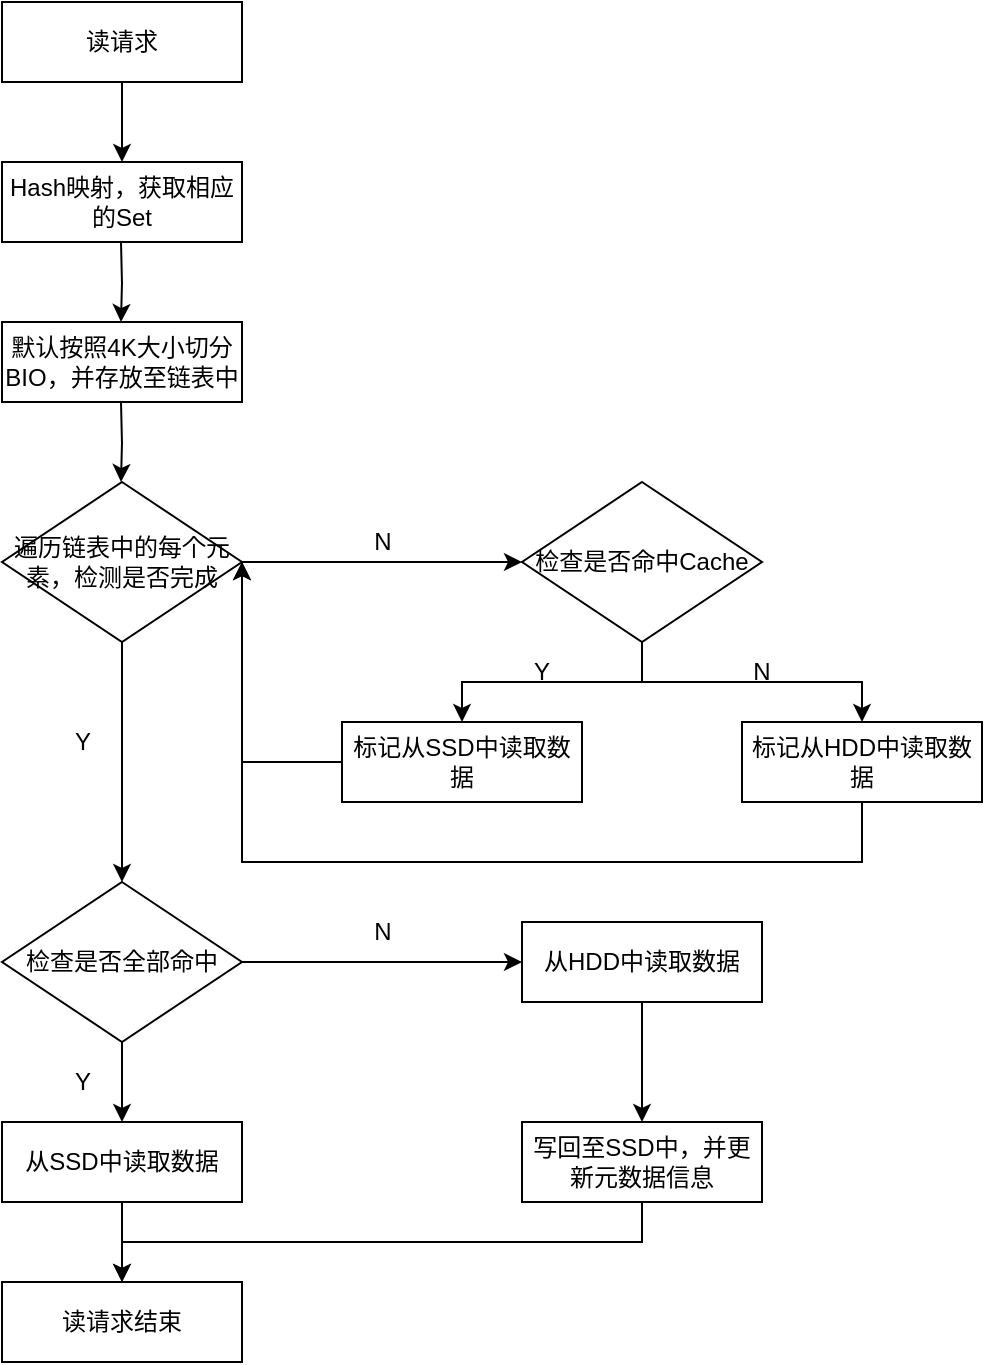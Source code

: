 <mxfile version="18.0.5" type="github">
  <diagram id="lRdz6B_PQQY3EW0uKnCS" name="Page-1">
    <mxGraphModel dx="1422" dy="794" grid="1" gridSize="10" guides="1" tooltips="1" connect="1" arrows="1" fold="1" page="1" pageScale="1" pageWidth="827" pageHeight="1169" math="0" shadow="0">
      <root>
        <mxCell id="0" />
        <mxCell id="1" parent="0" />
        <mxCell id="qdEcB032VrxJE9wXyrI7-6" style="edgeStyle=orthogonalEdgeStyle;rounded=0;orthogonalLoop=1;jettySize=auto;html=1;entryX=0.5;entryY=0;entryDx=0;entryDy=0;" edge="1" parent="1" source="qdEcB032VrxJE9wXyrI7-1" target="qdEcB032VrxJE9wXyrI7-2">
          <mxGeometry relative="1" as="geometry" />
        </mxCell>
        <mxCell id="qdEcB032VrxJE9wXyrI7-1" value="读请求" style="rounded=0;whiteSpace=wrap;html=1;" vertex="1" parent="1">
          <mxGeometry x="160" y="120" width="120" height="40" as="geometry" />
        </mxCell>
        <mxCell id="qdEcB032VrxJE9wXyrI7-2" value="Hash映射，获取相应的Set" style="rounded=0;whiteSpace=wrap;html=1;" vertex="1" parent="1">
          <mxGeometry x="160" y="200" width="120" height="40" as="geometry" />
        </mxCell>
        <mxCell id="qdEcB032VrxJE9wXyrI7-8" style="edgeStyle=orthogonalEdgeStyle;rounded=0;orthogonalLoop=1;jettySize=auto;html=1;entryX=0.5;entryY=0;entryDx=0;entryDy=0;" edge="1" parent="1" source="qdEcB032VrxJE9wXyrI7-3" target="qdEcB032VrxJE9wXyrI7-4">
          <mxGeometry relative="1" as="geometry" />
        </mxCell>
        <mxCell id="qdEcB032VrxJE9wXyrI7-9" style="edgeStyle=orthogonalEdgeStyle;rounded=0;orthogonalLoop=1;jettySize=auto;html=1;entryX=0.5;entryY=0;entryDx=0;entryDy=0;" edge="1" parent="1" source="qdEcB032VrxJE9wXyrI7-3" target="qdEcB032VrxJE9wXyrI7-5">
          <mxGeometry relative="1" as="geometry" />
        </mxCell>
        <mxCell id="qdEcB032VrxJE9wXyrI7-3" value="检查是否命中Cache" style="rhombus;whiteSpace=wrap;html=1;" vertex="1" parent="1">
          <mxGeometry x="420" y="360" width="120" height="80" as="geometry" />
        </mxCell>
        <mxCell id="qdEcB032VrxJE9wXyrI7-21" style="edgeStyle=orthogonalEdgeStyle;rounded=0;orthogonalLoop=1;jettySize=auto;html=1;entryX=1;entryY=0.5;entryDx=0;entryDy=0;" edge="1" parent="1" source="qdEcB032VrxJE9wXyrI7-4" target="qdEcB032VrxJE9wXyrI7-14">
          <mxGeometry relative="1" as="geometry">
            <Array as="points">
              <mxPoint x="280" y="500" />
            </Array>
          </mxGeometry>
        </mxCell>
        <mxCell id="qdEcB032VrxJE9wXyrI7-4" value="标记从SSD中读取数据" style="rounded=0;whiteSpace=wrap;html=1;" vertex="1" parent="1">
          <mxGeometry x="330" y="480" width="120" height="40" as="geometry" />
        </mxCell>
        <mxCell id="qdEcB032VrxJE9wXyrI7-23" style="edgeStyle=orthogonalEdgeStyle;rounded=0;orthogonalLoop=1;jettySize=auto;html=1;" edge="1" parent="1" source="qdEcB032VrxJE9wXyrI7-5">
          <mxGeometry relative="1" as="geometry">
            <mxPoint x="280" y="400" as="targetPoint" />
            <Array as="points">
              <mxPoint x="590" y="550" />
              <mxPoint x="280" y="550" />
            </Array>
          </mxGeometry>
        </mxCell>
        <mxCell id="qdEcB032VrxJE9wXyrI7-5" value="标记从HDD中读取数据" style="rounded=0;whiteSpace=wrap;html=1;" vertex="1" parent="1">
          <mxGeometry x="530" y="480" width="120" height="40" as="geometry" />
        </mxCell>
        <mxCell id="qdEcB032VrxJE9wXyrI7-10" value="Y" style="text;html=1;strokeColor=none;fillColor=none;align=center;verticalAlign=middle;whiteSpace=wrap;rounded=0;" vertex="1" parent="1">
          <mxGeometry x="400" y="440" width="60" height="30" as="geometry" />
        </mxCell>
        <mxCell id="qdEcB032VrxJE9wXyrI7-11" value="N" style="text;html=1;strokeColor=none;fillColor=none;align=center;verticalAlign=middle;whiteSpace=wrap;rounded=0;" vertex="1" parent="1">
          <mxGeometry x="510" y="440" width="60" height="30" as="geometry" />
        </mxCell>
        <mxCell id="qdEcB032VrxJE9wXyrI7-12" value="默认按照4K大小切分BIO，并存放至链表中" style="rounded=0;whiteSpace=wrap;html=1;" vertex="1" parent="1">
          <mxGeometry x="160" y="280" width="120" height="40" as="geometry" />
        </mxCell>
        <mxCell id="qdEcB032VrxJE9wXyrI7-13" style="edgeStyle=orthogonalEdgeStyle;rounded=0;orthogonalLoop=1;jettySize=auto;html=1;entryX=0.5;entryY=0;entryDx=0;entryDy=0;" edge="1" parent="1">
          <mxGeometry relative="1" as="geometry">
            <mxPoint x="219.5" y="240" as="sourcePoint" />
            <mxPoint x="219.5" y="280" as="targetPoint" />
          </mxGeometry>
        </mxCell>
        <mxCell id="qdEcB032VrxJE9wXyrI7-17" style="edgeStyle=orthogonalEdgeStyle;rounded=0;orthogonalLoop=1;jettySize=auto;html=1;entryX=0;entryY=0.5;entryDx=0;entryDy=0;" edge="1" parent="1" source="qdEcB032VrxJE9wXyrI7-14" target="qdEcB032VrxJE9wXyrI7-3">
          <mxGeometry relative="1" as="geometry" />
        </mxCell>
        <mxCell id="qdEcB032VrxJE9wXyrI7-27" style="edgeStyle=orthogonalEdgeStyle;rounded=0;orthogonalLoop=1;jettySize=auto;html=1;entryX=0.5;entryY=0;entryDx=0;entryDy=0;" edge="1" parent="1" source="qdEcB032VrxJE9wXyrI7-14" target="qdEcB032VrxJE9wXyrI7-24">
          <mxGeometry relative="1" as="geometry" />
        </mxCell>
        <mxCell id="qdEcB032VrxJE9wXyrI7-14" value="遍历链表中的每个元素，检测是否完成" style="rhombus;whiteSpace=wrap;html=1;" vertex="1" parent="1">
          <mxGeometry x="160" y="360" width="120" height="80" as="geometry" />
        </mxCell>
        <mxCell id="qdEcB032VrxJE9wXyrI7-15" style="edgeStyle=orthogonalEdgeStyle;rounded=0;orthogonalLoop=1;jettySize=auto;html=1;entryX=0.5;entryY=0;entryDx=0;entryDy=0;" edge="1" parent="1">
          <mxGeometry relative="1" as="geometry">
            <mxPoint x="219.5" y="320" as="sourcePoint" />
            <mxPoint x="219.5" y="360" as="targetPoint" />
          </mxGeometry>
        </mxCell>
        <mxCell id="qdEcB032VrxJE9wXyrI7-18" value="N" style="text;html=1;align=center;verticalAlign=middle;resizable=0;points=[];autosize=1;strokeColor=none;fillColor=none;" vertex="1" parent="1">
          <mxGeometry x="340" y="380" width="20" height="20" as="geometry" />
        </mxCell>
        <mxCell id="qdEcB032VrxJE9wXyrI7-28" style="edgeStyle=orthogonalEdgeStyle;rounded=0;orthogonalLoop=1;jettySize=auto;html=1;entryX=0.5;entryY=0;entryDx=0;entryDy=0;" edge="1" parent="1" source="qdEcB032VrxJE9wXyrI7-24" target="qdEcB032VrxJE9wXyrI7-26">
          <mxGeometry relative="1" as="geometry" />
        </mxCell>
        <mxCell id="qdEcB032VrxJE9wXyrI7-31" style="edgeStyle=orthogonalEdgeStyle;rounded=0;orthogonalLoop=1;jettySize=auto;html=1;entryX=0;entryY=0.5;entryDx=0;entryDy=0;" edge="1" parent="1" source="qdEcB032VrxJE9wXyrI7-24" target="qdEcB032VrxJE9wXyrI7-30">
          <mxGeometry relative="1" as="geometry" />
        </mxCell>
        <mxCell id="qdEcB032VrxJE9wXyrI7-24" value="检查是否全部命中" style="rhombus;whiteSpace=wrap;html=1;" vertex="1" parent="1">
          <mxGeometry x="160" y="560" width="120" height="80" as="geometry" />
        </mxCell>
        <mxCell id="qdEcB032VrxJE9wXyrI7-25" value="Y" style="text;html=1;align=center;verticalAlign=middle;resizable=0;points=[];autosize=1;strokeColor=none;fillColor=none;" vertex="1" parent="1">
          <mxGeometry x="190" y="480" width="20" height="20" as="geometry" />
        </mxCell>
        <mxCell id="qdEcB032VrxJE9wXyrI7-36" style="edgeStyle=orthogonalEdgeStyle;rounded=0;orthogonalLoop=1;jettySize=auto;html=1;entryX=0.5;entryY=0;entryDx=0;entryDy=0;" edge="1" parent="1" source="qdEcB032VrxJE9wXyrI7-26" target="qdEcB032VrxJE9wXyrI7-35">
          <mxGeometry relative="1" as="geometry" />
        </mxCell>
        <mxCell id="qdEcB032VrxJE9wXyrI7-26" value="从SSD中读取数据" style="rounded=0;whiteSpace=wrap;html=1;" vertex="1" parent="1">
          <mxGeometry x="160" y="680" width="120" height="40" as="geometry" />
        </mxCell>
        <mxCell id="qdEcB032VrxJE9wXyrI7-29" value="Y" style="text;html=1;align=center;verticalAlign=middle;resizable=0;points=[];autosize=1;strokeColor=none;fillColor=none;" vertex="1" parent="1">
          <mxGeometry x="190" y="650" width="20" height="20" as="geometry" />
        </mxCell>
        <mxCell id="qdEcB032VrxJE9wXyrI7-33" style="edgeStyle=orthogonalEdgeStyle;rounded=0;orthogonalLoop=1;jettySize=auto;html=1;entryX=0.5;entryY=0;entryDx=0;entryDy=0;" edge="1" parent="1" source="qdEcB032VrxJE9wXyrI7-30" target="qdEcB032VrxJE9wXyrI7-32">
          <mxGeometry relative="1" as="geometry" />
        </mxCell>
        <mxCell id="qdEcB032VrxJE9wXyrI7-30" value="从HDD中读取数据" style="rounded=0;whiteSpace=wrap;html=1;" vertex="1" parent="1">
          <mxGeometry x="420" y="580" width="120" height="40" as="geometry" />
        </mxCell>
        <mxCell id="qdEcB032VrxJE9wXyrI7-37" style="edgeStyle=orthogonalEdgeStyle;rounded=0;orthogonalLoop=1;jettySize=auto;html=1;entryX=0.5;entryY=0;entryDx=0;entryDy=0;" edge="1" parent="1" source="qdEcB032VrxJE9wXyrI7-32" target="qdEcB032VrxJE9wXyrI7-35">
          <mxGeometry relative="1" as="geometry">
            <Array as="points">
              <mxPoint x="480" y="740" />
              <mxPoint x="220" y="740" />
            </Array>
          </mxGeometry>
        </mxCell>
        <mxCell id="qdEcB032VrxJE9wXyrI7-32" value="写回至SSD中，并更新元数据信息" style="rounded=0;whiteSpace=wrap;html=1;" vertex="1" parent="1">
          <mxGeometry x="420" y="680" width="120" height="40" as="geometry" />
        </mxCell>
        <mxCell id="qdEcB032VrxJE9wXyrI7-34" value="N" style="text;html=1;align=center;verticalAlign=middle;resizable=0;points=[];autosize=1;strokeColor=none;fillColor=none;" vertex="1" parent="1">
          <mxGeometry x="340" y="575" width="20" height="20" as="geometry" />
        </mxCell>
        <mxCell id="qdEcB032VrxJE9wXyrI7-35" value="读请求结束" style="rounded=0;whiteSpace=wrap;html=1;" vertex="1" parent="1">
          <mxGeometry x="160" y="760" width="120" height="40" as="geometry" />
        </mxCell>
      </root>
    </mxGraphModel>
  </diagram>
</mxfile>
